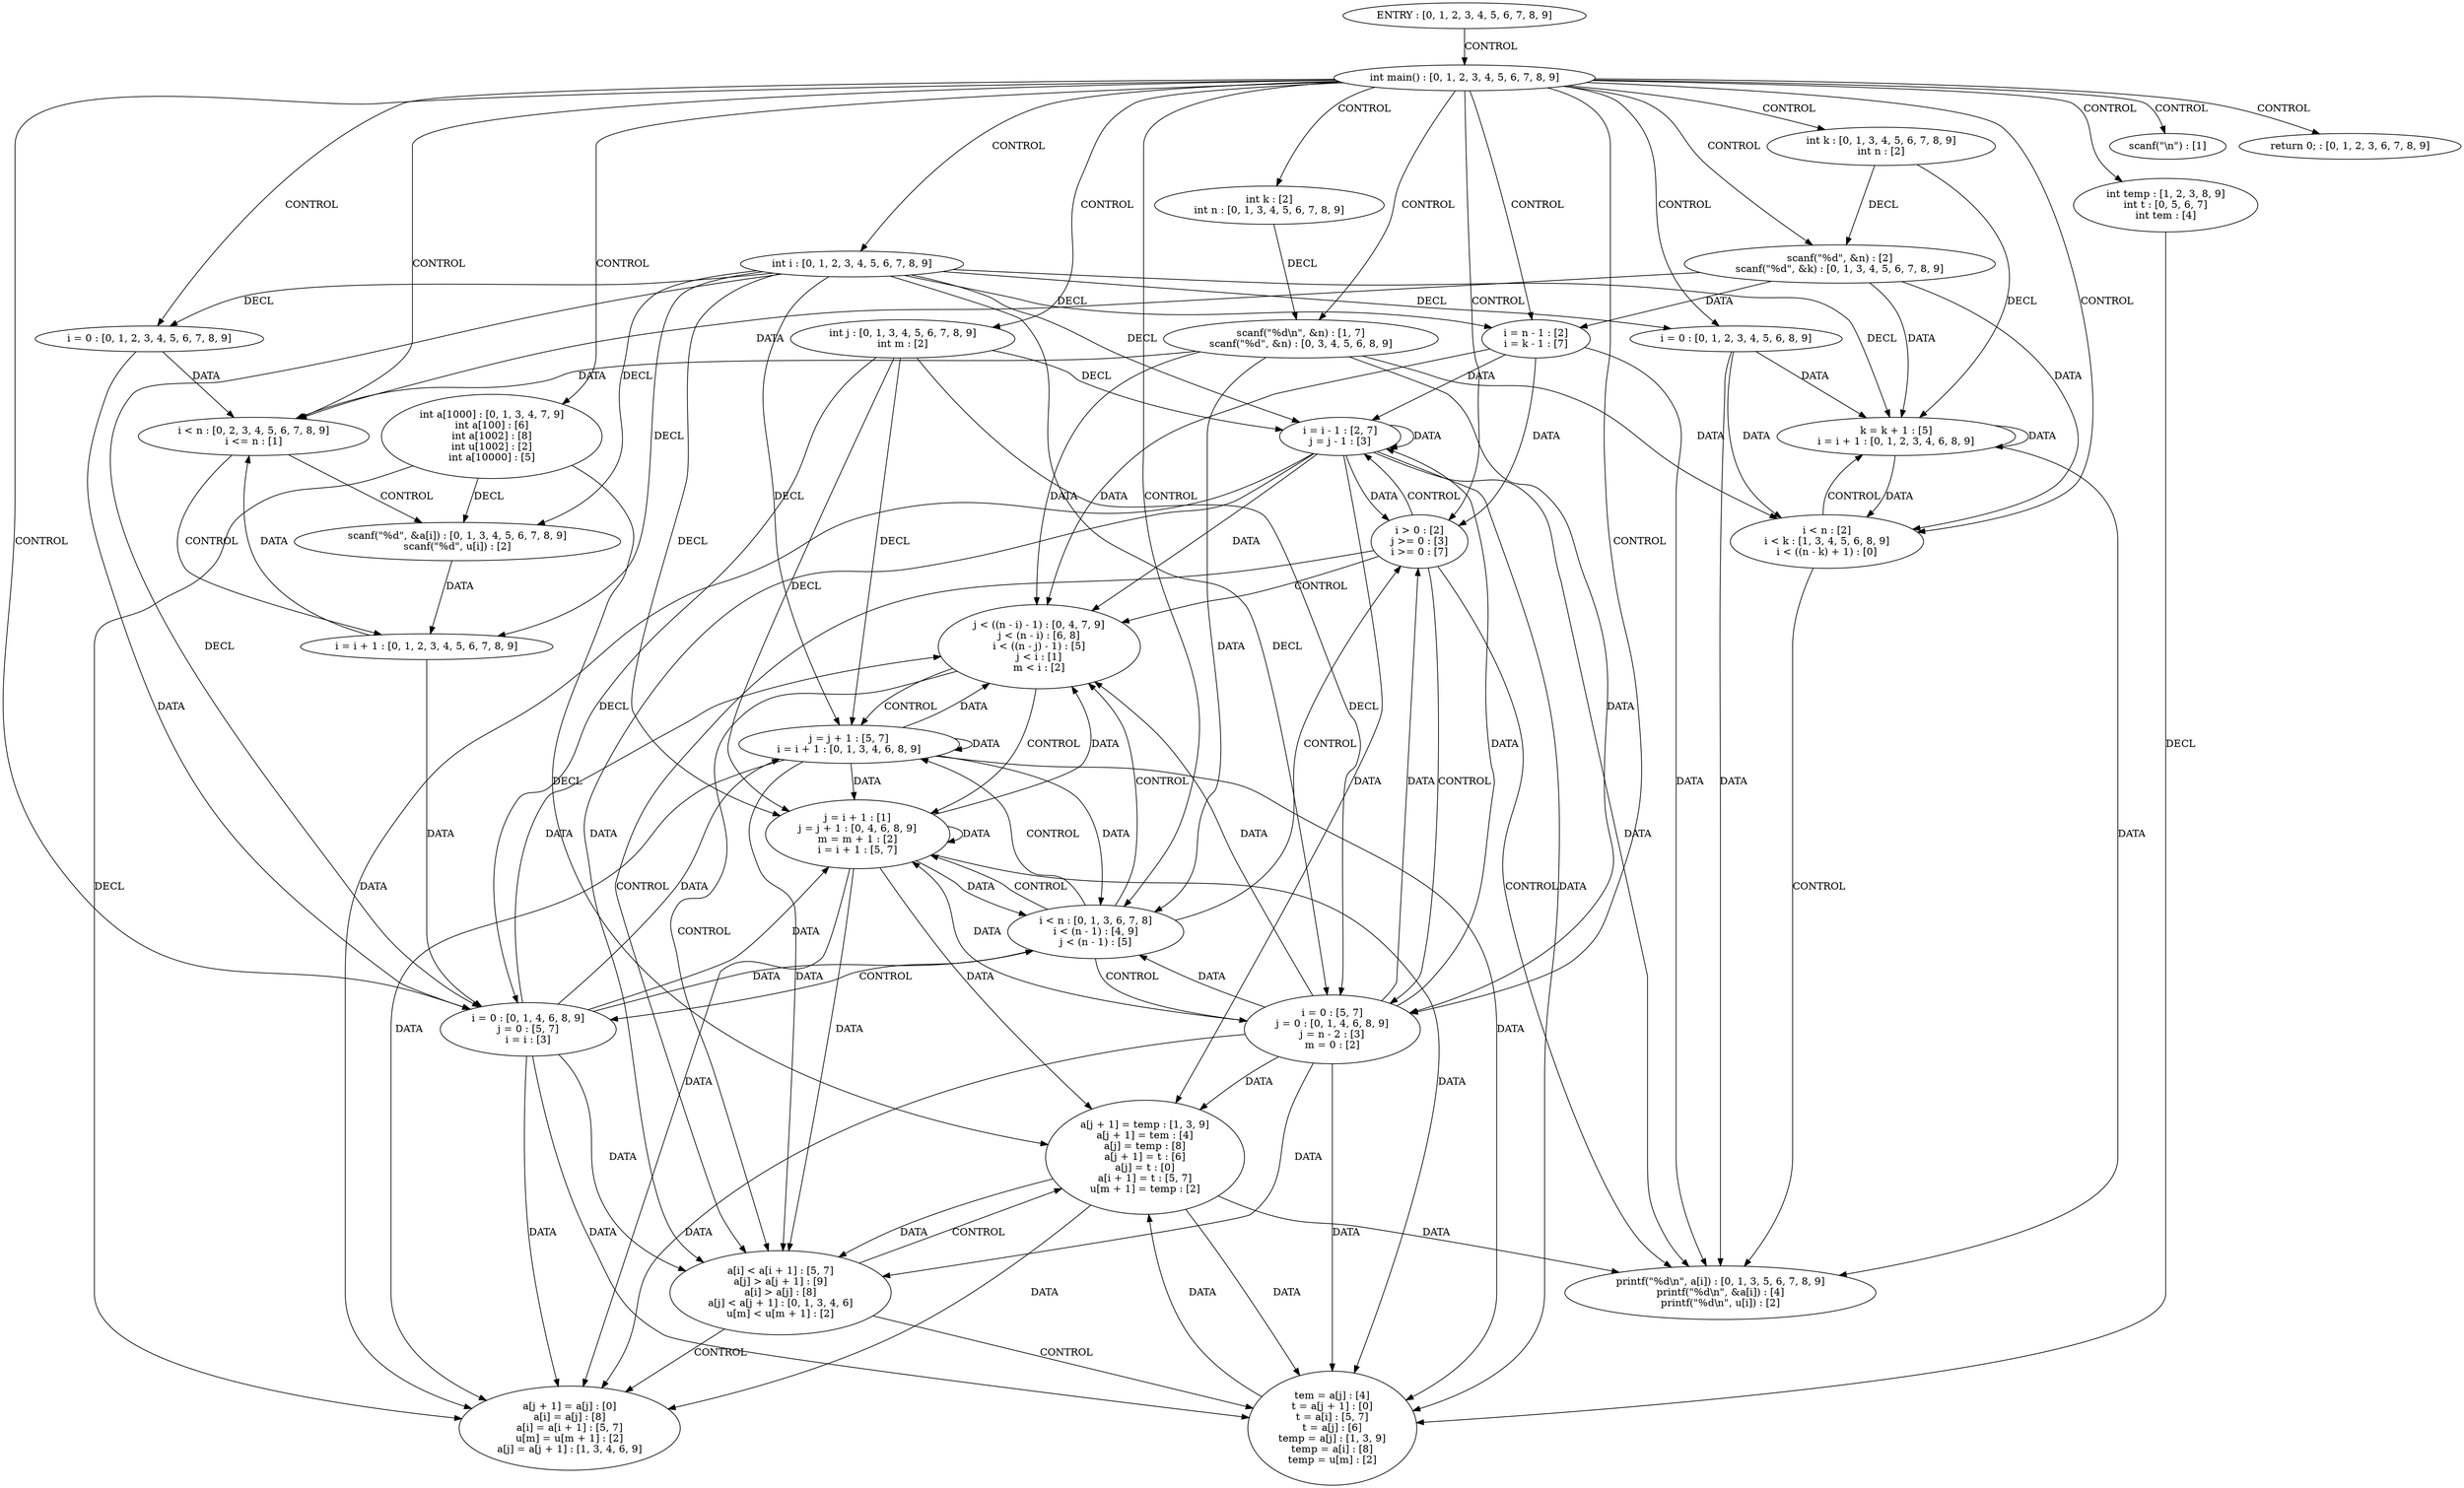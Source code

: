 digraph G {
  1 [ label="scanf(\"%d\", &n) : [2]
scanf(\"%d\", &k) : [0, 1, 3, 4, 5, 6, 7, 8, 9]
" ];
  2 [ label="scanf(\"%d\", &a[i]) : [0, 1, 3, 4, 5, 6, 7, 8, 9]
scanf(\"%d\", u[i]) : [2]
" ];
  3 [ label="scanf(\"%d\\n\", &n) : [1, 7]
scanf(\"%d\", &n) : [0, 3, 4, 5, 6, 8, 9]
" ];
  4 [ label="printf(\"%d\\n\", a[i]) : [0, 1, 3, 5, 6, 7, 8, 9]
printf(\"%d\\n\", &a[i]) : [4]
printf(\"%d\\n\", u[i]) : [2]
" ];
  5 [ label="scanf(\"\\n\") : [1]
" ];
  6 [ label="return 0; : [0, 1, 2, 3, 6, 7, 8, 9]
" ];
  7 [ label="ENTRY : [0, 1, 2, 3, 4, 5, 6, 7, 8, 9]
" ];
  8 [ label="int k : [2]
int n : [0, 1, 3, 4, 5, 6, 7, 8, 9]
" ];
  9 [ label="int temp : [1, 2, 3, 8, 9]
int t : [0, 5, 6, 7]
int tem : [4]
" ];
  10 [ label="int j : [0, 1, 3, 4, 5, 6, 7, 8, 9]
int m : [2]
" ];
  11 [ label="int k : [0, 1, 3, 4, 5, 6, 7, 8, 9]
int n : [2]
" ];
  12 [ label="int a[1000] : [0, 1, 3, 4, 7, 9]
int a[100] : [6]
int a[1002] : [8]
int u[1002] : [2]
int a[10000] : [5]
" ];
  13 [ label="int i : [0, 1, 2, 3, 4, 5, 6, 7, 8, 9]
" ];
  14 [ label="j = j + 1 : [5, 7]
i = i + 1 : [0, 1, 3, 4, 6, 8, 9]
" ];
  15 [ label="i = i + 1 : [0, 1, 2, 3, 4, 5, 6, 7, 8, 9]
" ];
  16 [ label="j = i + 1 : [1]
j = j + 1 : [0, 4, 6, 8, 9]
m = m + 1 : [2]
i = i + 1 : [5, 7]
" ];
  17 [ label="a[j + 1] = a[j] : [0]
a[i] = a[j] : [8]
a[i] = a[i + 1] : [5, 7]
u[m] = u[m + 1] : [2]
a[j] = a[j + 1] : [1, 3, 4, 6, 9]
" ];
  18 [ label="i = i - 1 : [2, 7]
j = j - 1 : [3]
" ];
  19 [ label="a[j + 1] = temp : [1, 3, 9]
a[j + 1] = tem : [4]
a[j] = temp : [8]
a[j + 1] = t : [6]
a[j] = t : [0]
a[i + 1] = t : [5, 7]
u[m + 1] = temp : [2]
" ];
  20 [ label="i = 0 : [0, 1, 4, 6, 8, 9]
j = 0 : [5, 7]
i = i : [3]
" ];
  21 [ label="i = n - 1 : [2]
i = k - 1 : [7]
" ];
  22 [ label="k = k + 1 : [5]
i = i + 1 : [0, 1, 2, 3, 4, 6, 8, 9]
" ];
  23 [ label="tem = a[j] : [4]
t = a[j + 1] : [0]
t = a[i] : [5, 7]
t = a[j] : [6]
temp = a[j] : [1, 3, 9]
temp = a[i] : [8]
temp = u[m] : [2]
" ];
  24 [ label="i = 0 : [0, 1, 2, 3, 4, 5, 6, 8, 9]
" ];
  25 [ label="i = 0 : [5, 7]
j = 0 : [0, 1, 4, 6, 8, 9]
j = n - 2 : [3]
m = 0 : [2]
" ];
  26 [ label="i = 0 : [0, 1, 2, 3, 4, 5, 6, 7, 8, 9]
" ];
  27 [ label="i > 0 : [2]
j >= 0 : [3]
i >= 0 : [7]
" ];
  28 [ label="i < n : [2]
i < k : [1, 3, 4, 5, 6, 8, 9]
i < ((n - k) + 1) : [0]
" ];
  29 [ label="i < n : [0, 2, 3, 4, 5, 6, 7, 8, 9]
i <= n : [1]
" ];
  30 [ label="a[i] < a[i + 1] : [5, 7]
a[j] > a[j + 1] : [9]
a[i] > a[j] : [8]
a[j] < a[j + 1] : [0, 1, 3, 4, 6]
u[m] < u[m + 1] : [2]
" ];
  31 [ label="i < n : [0, 1, 3, 6, 7, 8]
i < (n - 1) : [4, 9]
j < (n - 1) : [5]
" ];
  32 [ label="int main() : [0, 1, 2, 3, 4, 5, 6, 7, 8, 9]
" ];
  33 [ label="j < ((n - i) - 1) : [0, 4, 7, 9]
j < (n - i) : [6, 8]
i < ((n - j) - 1) : [5]
j < i : [1]
m < i : [2]
" ];
  7 -> 32 [ label="CONTROL" ];
  32 -> 12 [ label="CONTROL" ];
  32 -> 8 [ label="CONTROL" ];
  32 -> 11 [ label="CONTROL" ];
  32 -> 13 [ label="CONTROL" ];
  32 -> 9 [ label="CONTROL" ];
  32 -> 3 [ label="CONTROL" ];
  32 -> 26 [ label="CONTROL" ];
  32 -> 29 [ label="CONTROL" ];
  32 -> 1 [ label="CONTROL" ];
  32 -> 10 [ label="CONTROL" ];
  32 -> 20 [ label="CONTROL" ];
  32 -> 31 [ label="CONTROL" ];
  32 -> 24 [ label="CONTROL" ];
  32 -> 28 [ label="CONTROL" ];
  32 -> 6 [ label="CONTROL" ];
  29 -> 2 [ label="CONTROL" ];
  29 -> 15 [ label="CONTROL" ];
  31 -> 25 [ label="CONTROL" ];
  31 -> 33 [ label="CONTROL" ];
  31 -> 14 [ label="CONTROL" ];
  33 -> 30 [ label="CONTROL" ];
  33 -> 16 [ label="CONTROL" ];
  30 -> 23 [ label="CONTROL" ];
  30 -> 17 [ label="CONTROL" ];
  30 -> 19 [ label="CONTROL" ];
  28 -> 4 [ label="CONTROL" ];
  28 -> 22 [ label="CONTROL" ];
  3 -> 29 [ label="DATA" ];
  3 -> 31 [ label="DATA" ];
  3 -> 33 [ label="DATA" ];
  26 -> 29 [ label="DATA" ];
  2 -> 15 [ label="DATA" ];
  15 -> 29 [ label="DATA" ];
  1 -> 28 [ label="DATA" ];
  20 -> 31 [ label="DATA" ];
  20 -> 33 [ label="DATA" ];
  20 -> 14 [ label="DATA" ];
  25 -> 33 [ label="DATA" ];
  25 -> 30 [ label="DATA" ];
  25 -> 23 [ label="DATA" ];
  25 -> 17 [ label="DATA" ];
  25 -> 19 [ label="DATA" ];
  25 -> 16 [ label="DATA" ];
  23 -> 19 [ label="DATA" ];
  19 -> 30 [ label="DATA" ];
  19 -> 23 [ label="DATA" ];
  19 -> 17 [ label="DATA" ];
  19 -> 4 [ label="DATA" ];
  16 -> 33 [ label="DATA" ];
  16 -> 30 [ label="DATA" ];
  16 -> 23 [ label="DATA" ];
  16 -> 17 [ label="DATA" ];
  16 -> 19 [ label="DATA" ];
  16 -> 16 [ label="DATA" ];
  14 -> 31 [ label="DATA" ];
  14 -> 33 [ label="DATA" ];
  14 -> 14 [ label="DATA" ];
  24 -> 28 [ label="DATA" ];
  24 -> 4 [ label="DATA" ];
  24 -> 22 [ label="DATA" ];
  22 -> 28 [ label="DATA" ];
  22 -> 4 [ label="DATA" ];
  22 -> 22 [ label="DATA" ];
  12 -> 19 [ label="DECL" ];
  12 -> 2 [ label="DECL" ];
  12 -> 17 [ label="DECL" ];
  8 -> 3 [ label="DECL" ];
  11 -> 1 [ label="DECL" ];
  13 -> 24 [ label="DECL" ];
  13 -> 14 [ label="DECL" ];
  13 -> 20 [ label="DECL" ];
  13 -> 15 [ label="DECL" ];
  13 -> 2 [ label="DECL" ];
  13 -> 26 [ label="DECL" ];
  13 -> 22 [ label="DECL" ];
  9 -> 23 [ label="DECL" ];
  10 -> 16 [ label="DECL" ];
  10 -> 25 [ label="DECL" ];
  20 -> 30 [ label="DATA" ];
  20 -> 23 [ label="DATA" ];
  20 -> 17 [ label="DATA" ];
  14 -> 30 [ label="DATA" ];
  14 -> 23 [ label="DATA" ];
  14 -> 17 [ label="DATA" ];
  32 -> 21 [ label="CONTROL" ];
  32 -> 27 [ label="CONTROL" ];
  27 -> 25 [ label="CONTROL" ];
  27 -> 33 [ label="CONTROL" ];
  27 -> 18 [ label="CONTROL" ];
  1 -> 29 [ label="DATA" ];
  1 -> 21 [ label="DATA" ];
  21 -> 27 [ label="DATA" ];
  21 -> 33 [ label="DATA" ];
  21 -> 18 [ label="DATA" ];
  18 -> 27 [ label="DATA" ];
  18 -> 33 [ label="DATA" ];
  18 -> 18 [ label="DATA" ];
  13 -> 21 [ label="DECL" ];
  13 -> 18 [ label="DECL" ];
  1 -> 22 [ label="DATA" ];
  13 -> 16 [ label="DECL" ];
  13 -> 25 [ label="DECL" ];
  10 -> 14 [ label="DECL" ];
  10 -> 20 [ label="DECL" ];
  11 -> 22 [ label="DECL" ];
  32 -> 25 [ label="CONTROL" ];
  31 -> 20 [ label="CONTROL" ];
  31 -> 16 [ label="CONTROL" ];
  33 -> 14 [ label="CONTROL" ];
  27 -> 4 [ label="CONTROL" ];
  25 -> 31 [ label="DATA" ];
  16 -> 31 [ label="DATA" ];
  21 -> 4 [ label="DATA" ];
  18 -> 4 [ label="DATA" ];
  31 -> 27 [ label="CONTROL" ];
  27 -> 30 [ label="CONTROL" ];
  3 -> 25 [ label="DATA" ];
  26 -> 20 [ label="DATA" ];
  15 -> 20 [ label="DATA" ];
  25 -> 27 [ label="DATA" ];
  25 -> 18 [ label="DATA" ];
  18 -> 30 [ label="DATA" ];
  18 -> 23 [ label="DATA" ];
  18 -> 17 [ label="DATA" ];
  18 -> 19 [ label="DATA" ];
  10 -> 18 [ label="DECL" ];
  32 -> 5 [ label="CONTROL" ];
  20 -> 16 [ label="DATA" ];
  14 -> 16 [ label="DATA" ];
  3 -> 28 [ label="DATA" ];
}
